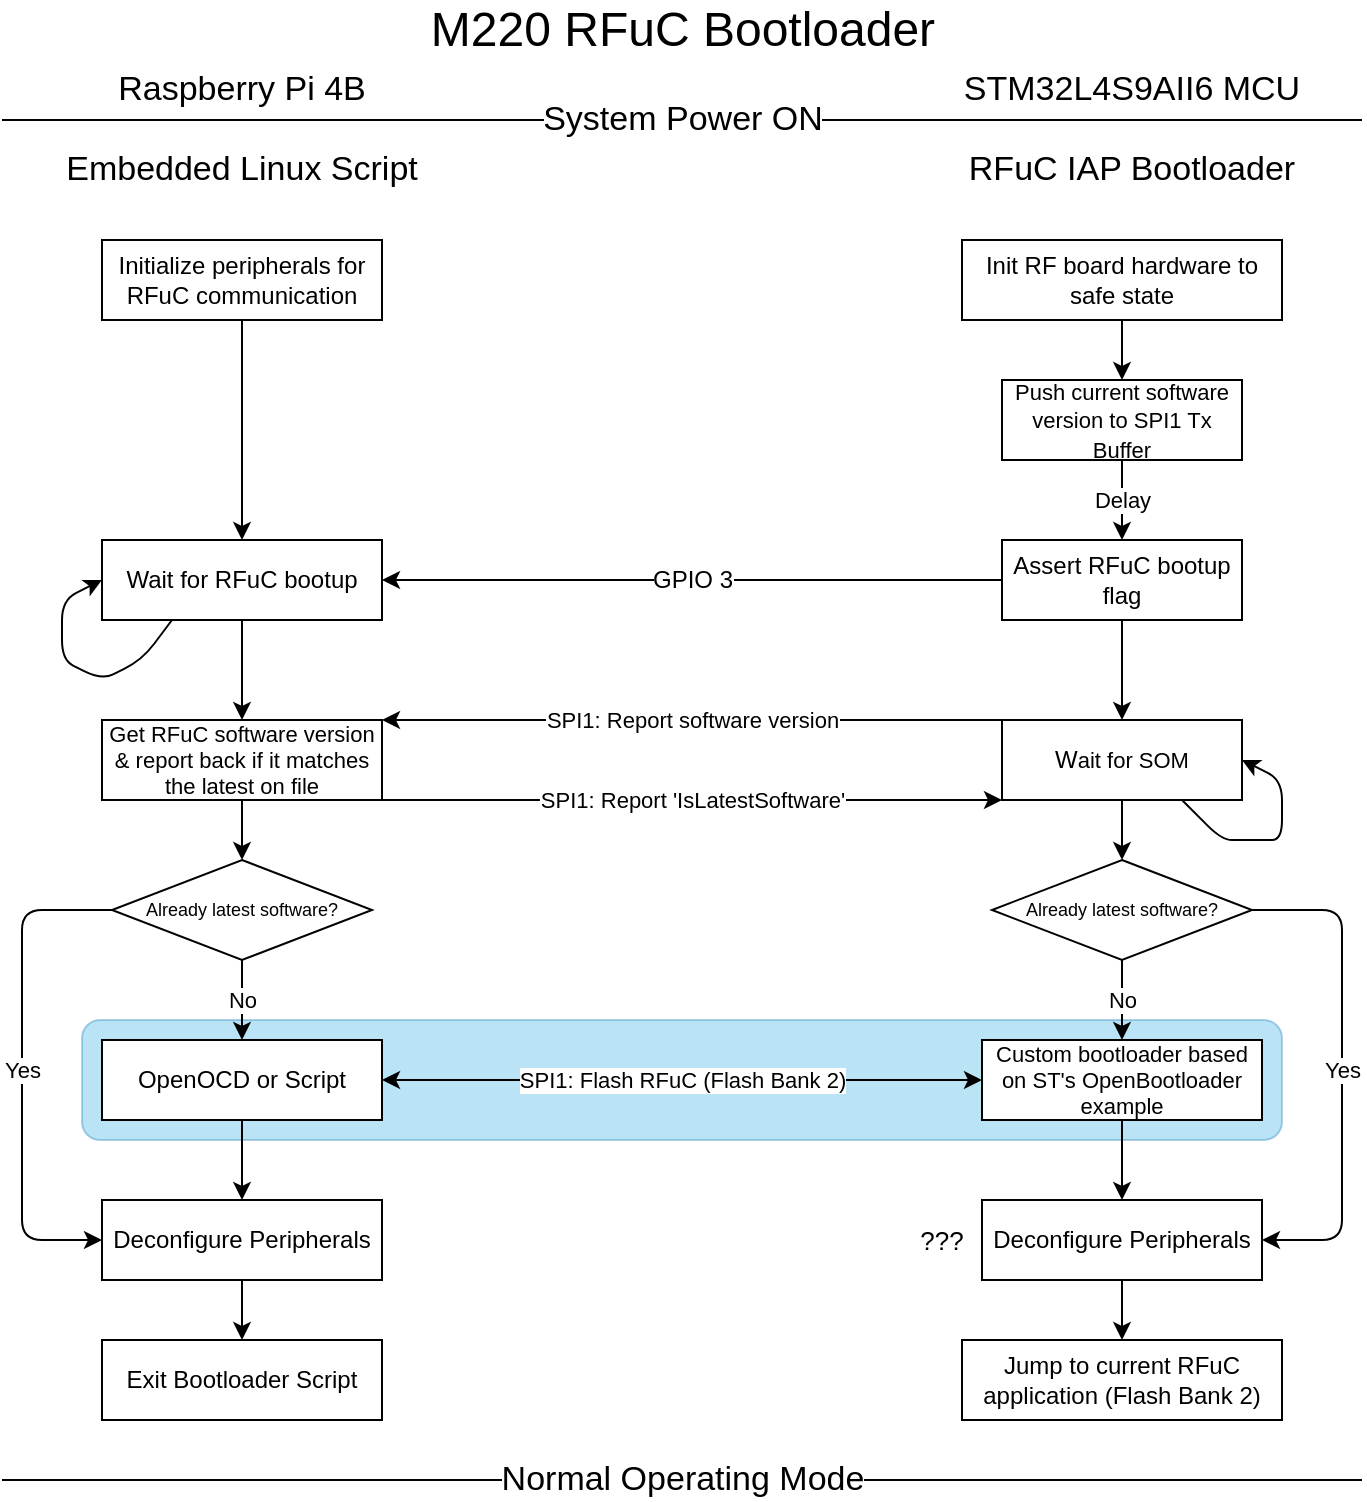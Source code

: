 <mxfile><diagram id="YJvxyzLZ-gTUStIFYHff" name="Page-1"><mxGraphModel dx="1770" dy="973" grid="0" gridSize="10" guides="1" tooltips="1" connect="1" arrows="1" fold="1" page="1" pageScale="1" pageWidth="850" pageHeight="1100" background="#FFFFFF" math="0" shadow="0"><root><mxCell id="0"/><mxCell id="1" parent="0"/><mxCell id="37" value="" style="rounded=1;whiteSpace=wrap;html=1;fontSize=11;fillColor=#1ba1e2;fontColor=#000000;strokeColor=#006EAF;opacity=30;" parent="1" vertex="1"><mxGeometry x="120" y="610" width="600" height="60" as="geometry"/></mxCell><mxCell id="38" value="No" style="edgeStyle=none;html=1;exitX=0.5;exitY=1;exitDx=0;exitDy=0;fontSize=11;fontColor=#000000;" parent="1" source="2" target="34" edge="1"><mxGeometry relative="1" as="geometry"/></mxCell><mxCell id="49" value="Yes" style="edgeStyle=none;html=1;exitX=0;exitY=0.5;exitDx=0;exitDy=0;fontSize=11;entryX=0;entryY=0.5;entryDx=0;entryDy=0;fontColor=#000000;" parent="1" source="2" target="32" edge="1"><mxGeometry relative="1" as="geometry"><mxPoint x="50" y="650" as="targetPoint"/><Array as="points"><mxPoint x="90" y="555"/><mxPoint x="90" y="720"/></Array></mxGeometry></mxCell><mxCell id="2" value="Already latest software?" style="rhombus;whiteSpace=wrap;html=1;fontSize=9;fontColor=#000000;" parent="1" vertex="1"><mxGeometry x="135" y="530" width="130" height="50" as="geometry"/></mxCell><mxCell id="12" style="edgeStyle=none;html=1;exitX=0.5;exitY=1;exitDx=0;exitDy=0;entryX=0.5;entryY=0;entryDx=0;entryDy=0;fontSize=12;fontColor=#000000;" parent="1" source="3" target="9" edge="1"><mxGeometry relative="1" as="geometry"/></mxCell><mxCell id="3" value="Initialize peripherals for RFuC communication" style="rounded=0;whiteSpace=wrap;html=1;fontColor=#000000;" parent="1" vertex="1"><mxGeometry x="130" y="220" width="140" height="40" as="geometry"/></mxCell><mxCell id="4" value="System Power ON" style="endArrow=none;html=1;fontSize=17;fontColor=#000000;" parent="1" edge="1"><mxGeometry width="50" height="50" relative="1" as="geometry"><mxPoint x="80" y="160" as="sourcePoint"/><mxPoint x="760" y="160" as="targetPoint"/></mxGeometry></mxCell><mxCell id="5" value="Embedded Linux Script" style="text;html=1;strokeColor=none;fillColor=none;align=center;verticalAlign=middle;whiteSpace=wrap;rounded=0;fontSize=17;fontColor=#000000;" parent="1" vertex="1"><mxGeometry x="105" y="170" width="190" height="30" as="geometry"/></mxCell><mxCell id="6" value="RFuC IAP Bootloader" style="text;html=1;strokeColor=none;fillColor=none;align=center;verticalAlign=middle;whiteSpace=wrap;rounded=0;fontSize=17;fontColor=#000000;" parent="1" vertex="1"><mxGeometry x="560" y="170" width="170" height="30" as="geometry"/></mxCell><mxCell id="11" style="edgeStyle=none;html=1;exitX=0.5;exitY=1;exitDx=0;exitDy=0;entryX=0.5;entryY=0;entryDx=0;entryDy=0;fontSize=12;fontColor=#000000;" parent="1" source="7" target="8" edge="1"><mxGeometry relative="1" as="geometry"/></mxCell><mxCell id="7" value="Init RF board hardware to safe state" style="rounded=0;whiteSpace=wrap;html=1;fontColor=#000000;" parent="1" vertex="1"><mxGeometry x="560" y="220" width="160" height="40" as="geometry"/></mxCell><mxCell id="10" value="GPIO 3" style="edgeStyle=none;html=1;exitX=0;exitY=0.5;exitDx=0;exitDy=0;entryX=1;entryY=0.5;entryDx=0;entryDy=0;fontSize=12;fontColor=#000000;" parent="1" source="14" target="9" edge="1"><mxGeometry relative="1" as="geometry"/></mxCell><mxCell id="21" value="Delay" style="edgeStyle=none;html=1;exitX=0.5;exitY=1;exitDx=0;exitDy=0;entryX=0.5;entryY=0;entryDx=0;entryDy=0;fontSize=11;fontColor=#000000;" parent="1" source="8" target="14" edge="1"><mxGeometry relative="1" as="geometry"/></mxCell><mxCell id="8" value="&lt;span style=&quot;font-size: 11px;&quot;&gt;Push current software version to SPI1 Tx Buffer&lt;/span&gt;" style="rounded=0;whiteSpace=wrap;html=1;fontColor=#000000;" parent="1" vertex="1"><mxGeometry x="580" y="290" width="120" height="40" as="geometry"/></mxCell><mxCell id="22" style="edgeStyle=none;html=1;exitX=0.5;exitY=1;exitDx=0;exitDy=0;entryX=0.5;entryY=0;entryDx=0;entryDy=0;fontSize=11;fontColor=#000000;" parent="1" source="9" target="16" edge="1"><mxGeometry relative="1" as="geometry"/></mxCell><mxCell id="9" value="Wait for RFuC bootup" style="rounded=0;whiteSpace=wrap;html=1;fontColor=#000000;" parent="1" vertex="1"><mxGeometry x="130" y="370" width="140" height="40" as="geometry"/></mxCell><mxCell id="13" style="edgeStyle=none;html=1;exitX=0.25;exitY=1;exitDx=0;exitDy=0;entryX=0;entryY=0.5;entryDx=0;entryDy=0;fontSize=12;fontColor=#000000;" parent="1" source="9" target="9" edge="1"><mxGeometry relative="1" as="geometry"><Array as="points"><mxPoint x="150" y="430"/><mxPoint x="130" y="440"/><mxPoint x="110" y="430"/><mxPoint x="110" y="400"/></Array></mxGeometry></mxCell><mxCell id="25" style="edgeStyle=none;html=1;exitX=0.5;exitY=1;exitDx=0;exitDy=0;entryX=0.5;entryY=0;entryDx=0;entryDy=0;fontSize=11;fontColor=#000000;" parent="1" source="14" target="23" edge="1"><mxGeometry relative="1" as="geometry"/></mxCell><mxCell id="14" value="&lt;span style=&quot;font-size: 12px;&quot;&gt;Assert RFuC bootup flag&lt;/span&gt;" style="rounded=0;whiteSpace=wrap;html=1;fontSize=11;fontColor=#000000;" parent="1" vertex="1"><mxGeometry x="580" y="370" width="120" height="40" as="geometry"/></mxCell><mxCell id="27" style="edgeStyle=none;html=1;exitX=0.5;exitY=1;exitDx=0;exitDy=0;entryX=0.5;entryY=0;entryDx=0;entryDy=0;fontSize=11;fontColor=#000000;" parent="1" source="16" target="2" edge="1"><mxGeometry relative="1" as="geometry"/></mxCell><mxCell id="31" value="SPI1: Report 'IsLatestSoftware'" style="edgeStyle=none;html=1;exitX=1;exitY=1;exitDx=0;exitDy=0;fontSize=11;fontColor=#000000;" parent="1" source="16" edge="1"><mxGeometry relative="1" as="geometry"><mxPoint x="580" y="500.034" as="targetPoint"/></mxGeometry></mxCell><mxCell id="16" value="Get RFuC software version &amp;amp; report back if it matches the latest on file" style="rounded=0;whiteSpace=wrap;html=1;fontSize=11;fontColor=#000000;" parent="1" vertex="1"><mxGeometry x="130" y="460" width="140" height="40" as="geometry"/></mxCell><mxCell id="28" style="edgeStyle=none;html=1;exitX=0.5;exitY=1;exitDx=0;exitDy=0;entryX=0.5;entryY=0;entryDx=0;entryDy=0;fontSize=11;fontColor=#000000;" parent="1" source="23" target="26" edge="1"><mxGeometry relative="1" as="geometry"/></mxCell><mxCell id="23" value="&lt;span style=&quot;font-size: 12px;&quot;&gt;W&lt;/span&gt;ait for SOM" style="rounded=0;whiteSpace=wrap;html=1;fontSize=11;fontColor=#000000;" parent="1" vertex="1"><mxGeometry x="580" y="460" width="120" height="40" as="geometry"/></mxCell><mxCell id="24" style="edgeStyle=none;html=1;exitX=0.75;exitY=1;exitDx=0;exitDy=0;entryX=1;entryY=0.5;entryDx=0;entryDy=0;fontSize=11;fontColor=#000000;" parent="1" source="23" target="23" edge="1"><mxGeometry relative="1" as="geometry"><Array as="points"><mxPoint x="690" y="520"/><mxPoint x="700" y="520"/><mxPoint x="720" y="520"/><mxPoint x="720" y="490"/></Array></mxGeometry></mxCell><mxCell id="39" value="No" style="edgeStyle=none;html=1;exitX=0.5;exitY=1;exitDx=0;exitDy=0;entryX=0.5;entryY=0;entryDx=0;entryDy=0;fontSize=11;fontColor=#000000;" parent="1" source="26" target="35" edge="1"><mxGeometry relative="1" as="geometry"/></mxCell><mxCell id="46" value="Yes" style="edgeStyle=none;html=1;exitX=1;exitY=0.5;exitDx=0;exitDy=0;fontSize=11;entryX=1;entryY=0.5;entryDx=0;entryDy=0;fontColor=#000000;" parent="1" source="26" target="33" edge="1"><mxGeometry relative="1" as="geometry"><mxPoint x="800" y="690" as="targetPoint"/><Array as="points"><mxPoint x="750" y="555"/><mxPoint x="750" y="720"/></Array></mxGeometry></mxCell><mxCell id="26" value="Already latest software?" style="rhombus;whiteSpace=wrap;html=1;fontSize=9;fontColor=#000000;" parent="1" vertex="1"><mxGeometry x="575" y="530" width="130" height="50" as="geometry"/></mxCell><mxCell id="29" value="SPI1: Report software version" style="endArrow=classic;html=1;fontSize=11;entryX=1;entryY=0;entryDx=0;entryDy=0;exitX=0;exitY=0;exitDx=0;exitDy=0;fontColor=#000000;" parent="1" source="23" target="16" edge="1"><mxGeometry width="50" height="50" relative="1" as="geometry"><mxPoint x="400" y="500" as="sourcePoint"/><mxPoint x="450" y="450" as="targetPoint"/></mxGeometry></mxCell><mxCell id="41" style="edgeStyle=none;html=1;exitX=0.5;exitY=1;exitDx=0;exitDy=0;entryX=0.5;entryY=0;entryDx=0;entryDy=0;fontSize=9;fontColor=#000000;" parent="1" source="32" target="40" edge="1"><mxGeometry relative="1" as="geometry"/></mxCell><mxCell id="32" value="Deconfigure Peripherals" style="rounded=0;whiteSpace=wrap;html=1;fontColor=#000000;" parent="1" vertex="1"><mxGeometry x="130" y="700" width="140" height="40" as="geometry"/></mxCell><mxCell id="43" style="edgeStyle=none;html=1;exitX=0.5;exitY=1;exitDx=0;exitDy=0;entryX=0.5;entryY=0;entryDx=0;entryDy=0;fontSize=9;fontColor=#000000;" parent="1" source="33" target="42" edge="1"><mxGeometry relative="1" as="geometry"/></mxCell><mxCell id="33" value="Deconfigure Peripherals" style="rounded=0;whiteSpace=wrap;html=1;fontColor=#000000;" parent="1" vertex="1"><mxGeometry x="570" y="700" width="140" height="40" as="geometry"/></mxCell><mxCell id="45" style="edgeStyle=none;html=1;exitX=0.5;exitY=1;exitDx=0;exitDy=0;entryX=0.5;entryY=0;entryDx=0;entryDy=0;fontSize=9;fontColor=#000000;" parent="1" source="34" target="32" edge="1"><mxGeometry relative="1" as="geometry"/></mxCell><mxCell id="34" value="OpenOCD or Script" style="rounded=0;whiteSpace=wrap;html=1;fontColor=#000000;" parent="1" vertex="1"><mxGeometry x="130" y="620" width="140" height="40" as="geometry"/></mxCell><mxCell id="44" style="edgeStyle=none;html=1;exitX=0.5;exitY=1;exitDx=0;exitDy=0;entryX=0.5;entryY=0;entryDx=0;entryDy=0;fontSize=9;fontColor=#000000;" parent="1" source="35" target="33" edge="1"><mxGeometry relative="1" as="geometry"/></mxCell><mxCell id="35" value="Custom bootloader based on ST's OpenBootloader example" style="rounded=0;whiteSpace=wrap;html=1;fontSize=11;fontColor=#000000;" parent="1" vertex="1"><mxGeometry x="570" y="620" width="140" height="40" as="geometry"/></mxCell><mxCell id="36" value="SPI1: Flash RFuC (Flash Bank 2)" style="endArrow=classic;startArrow=classic;html=1;fontSize=11;exitX=1;exitY=0.5;exitDx=0;exitDy=0;entryX=0;entryY=0.5;entryDx=0;entryDy=0;fontColor=#000000;" parent="1" source="34" target="35" edge="1"><mxGeometry width="50" height="50" relative="1" as="geometry"><mxPoint x="310" y="660" as="sourcePoint"/><mxPoint x="360" y="610" as="targetPoint"/></mxGeometry></mxCell><mxCell id="40" value="Exit Bootloader Script" style="rounded=0;whiteSpace=wrap;html=1;fontColor=#000000;" parent="1" vertex="1"><mxGeometry x="130" y="770" width="140" height="40" as="geometry"/></mxCell><mxCell id="42" value="Jump to current RFuC application (Flash Bank 2)" style="rounded=0;whiteSpace=wrap;html=1;fontColor=#000000;labelBackgroundColor=none;" parent="1" vertex="1"><mxGeometry x="560" y="770" width="160" height="40" as="geometry"/></mxCell><mxCell id="47" value="???" style="text;html=1;strokeColor=none;fillColor=none;align=center;verticalAlign=middle;whiteSpace=wrap;rounded=0;fontSize=13;opacity=30;fontColor=#000000;" parent="1" vertex="1"><mxGeometry x="530" y="705" width="40" height="30" as="geometry"/></mxCell><mxCell id="50" value="Normal Operating Mode" style="endArrow=none;html=1;fontSize=17;fontColor=#000000;" parent="1" edge="1"><mxGeometry width="50" height="50" relative="1" as="geometry"><mxPoint x="80" y="840" as="sourcePoint"/><mxPoint x="760" y="840" as="targetPoint"/></mxGeometry></mxCell><mxCell id="51" value="M220 RFuC Bootloader" style="text;html=1;strokeColor=none;fillColor=none;align=center;verticalAlign=middle;whiteSpace=wrap;rounded=0;fontSize=24;opacity=30;fontColor=#000000;" parent="1" vertex="1"><mxGeometry x="247.5" y="100" width="345" height="30" as="geometry"/></mxCell><mxCell id="52" value="Raspberry Pi 4B" style="text;html=1;strokeColor=none;fillColor=none;align=center;verticalAlign=middle;whiteSpace=wrap;rounded=0;fontSize=17;fontColor=#000000;" parent="1" vertex="1"><mxGeometry x="105" y="130" width="190" height="30" as="geometry"/></mxCell><mxCell id="53" value="STM32L4S9AII6 MCU" style="text;html=1;strokeColor=none;fillColor=none;align=center;verticalAlign=middle;whiteSpace=wrap;rounded=0;fontSize=17;fontColor=#000000;" parent="1" vertex="1"><mxGeometry x="557" y="130" width="176" height="30" as="geometry"/></mxCell></root></mxGraphModel></diagram></mxfile>